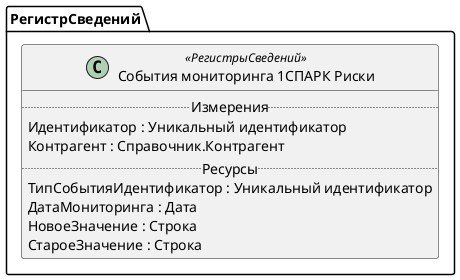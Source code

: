 ﻿@startuml СобытияМониторингаСПАРКРиски
'!include templates.wsd
'..\include templates.wsd
class РегистрСведений.СобытияМониторингаСПАРКРиски as "События мониторинга 1СПАРК Риски" <<РегистрыСведений>>
{
..Измерения..
Идентификатор : Уникальный идентификатор
Контрагент : Справочник.Контрагент
..Ресурсы..
ТипСобытияИдентификатор : Уникальный идентификатор
ДатаМониторинга : Дата
НовоеЗначение : Строка
СтароеЗначение : Строка
}
@enduml
